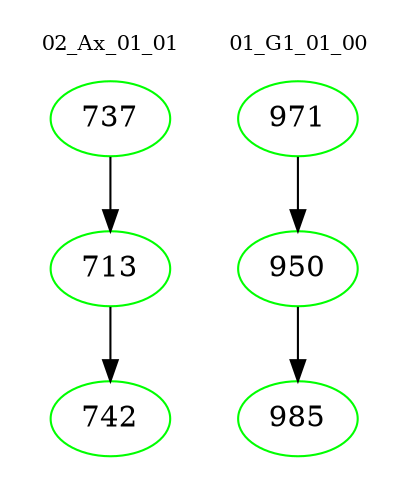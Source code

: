 digraph{
subgraph cluster_0 {
color = white
label = "02_Ax_01_01";
fontsize=10;
T0_737 [label="737", color="green"]
T0_737 -> T0_713 [color="black"]
T0_713 [label="713", color="green"]
T0_713 -> T0_742 [color="black"]
T0_742 [label="742", color="green"]
}
subgraph cluster_1 {
color = white
label = "01_G1_01_00";
fontsize=10;
T1_971 [label="971", color="green"]
T1_971 -> T1_950 [color="black"]
T1_950 [label="950", color="green"]
T1_950 -> T1_985 [color="black"]
T1_985 [label="985", color="green"]
}
}
